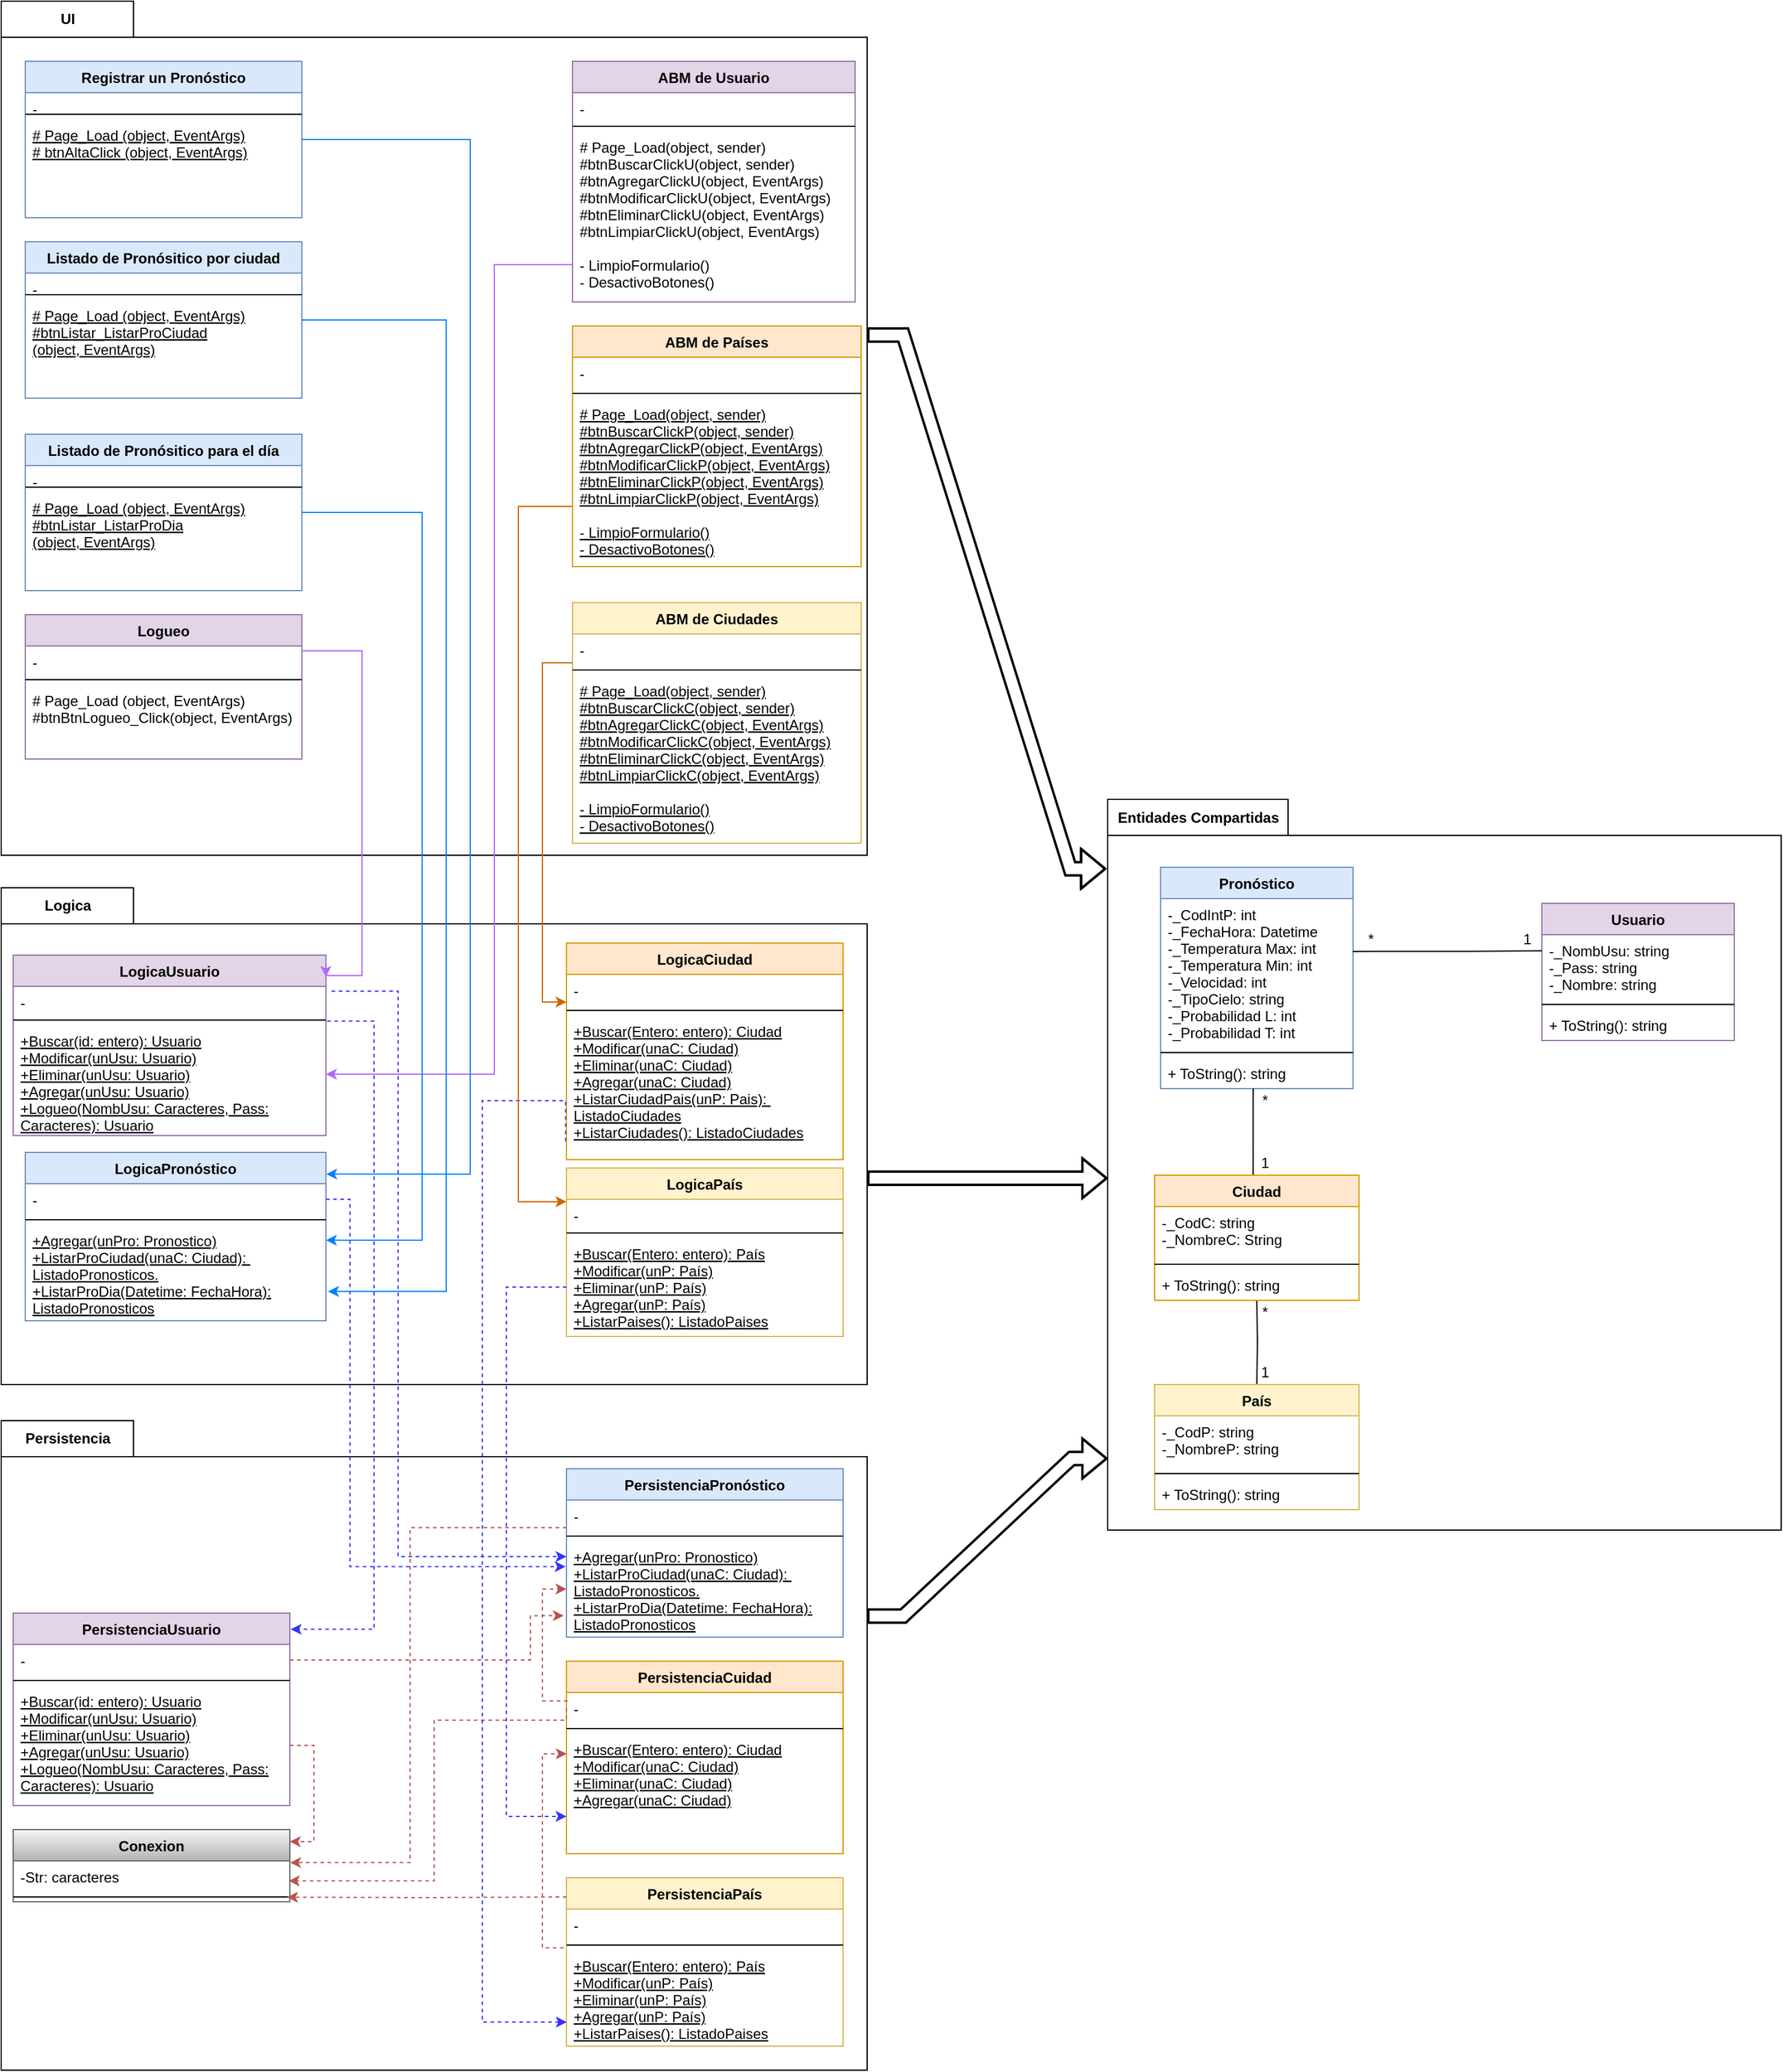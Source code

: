 <mxfile version="15.4.0" type="device"><diagram id="C5RBs43oDa-KdzZeNtuy" name="Page-1"><mxGraphModel dx="1695" dy="1679" grid="1" gridSize="10" guides="1" tooltips="1" connect="1" arrows="1" fold="1" page="1" pageScale="1" pageWidth="827" pageHeight="1169" math="0" shadow="0"><root><mxCell id="WIyWlLk6GJQsqaUBKTNV-0"/><mxCell id="WIyWlLk6GJQsqaUBKTNV-1" parent="WIyWlLk6GJQsqaUBKTNV-0"/><mxCell id="bQu98tUupfF0Cgnn2ucL-0" value="Entidades Compartidas" style="shape=folder;fontStyle=1;tabWidth=150;tabHeight=30;tabPosition=left;html=1;boundedLbl=1;labelInHeader=1;container=1;collapsible=0;recursiveResize=0;" parent="WIyWlLk6GJQsqaUBKTNV-1" vertex="1"><mxGeometry x="240" y="123.5" width="560" height="607.5" as="geometry"/></mxCell><mxCell id="7LmvqBKlJFuALm3Ycm4H-1" value="Pronóstico" style="swimlane;fontStyle=1;align=center;verticalAlign=top;childLayout=stackLayout;horizontal=1;startSize=26;horizontalStack=0;resizeParent=1;resizeLast=0;collapsible=1;marginBottom=0;rounded=0;shadow=0;strokeWidth=1;fillColor=#dae8fc;strokeColor=#6c8ebf;" parent="bQu98tUupfF0Cgnn2ucL-0" vertex="1"><mxGeometry x="44" y="56.5" width="160" height="184" as="geometry"><mxRectangle x="230" y="140" width="160" height="26" as="alternateBounds"/></mxGeometry></mxCell><mxCell id="7LmvqBKlJFuALm3Ycm4H-2" value="-_CodIntP: int&#10;-_FechaHora: Datetime&#10;-_Temperatura Max: int&#10;-_Temperatura Min: int&#10;-_Velocidad: int &#10;-_TipoCielo: string&#10;-_Probabilidad L: int&#10;-_Probabilidad T: int" style="text;align=left;verticalAlign=top;spacingLeft=4;spacingRight=4;overflow=hidden;rotatable=0;points=[[0,0.5],[1,0.5]];portConstraint=eastwest;" parent="7LmvqBKlJFuALm3Ycm4H-1" vertex="1"><mxGeometry y="26" width="160" height="124" as="geometry"/></mxCell><mxCell id="7LmvqBKlJFuALm3Ycm4H-3" value="" style="line;html=1;strokeWidth=1;align=left;verticalAlign=middle;spacingTop=-1;spacingLeft=3;spacingRight=3;rotatable=0;labelPosition=right;points=[];portConstraint=eastwest;" parent="7LmvqBKlJFuALm3Ycm4H-1" vertex="1"><mxGeometry y="150" width="160" height="8" as="geometry"/></mxCell><mxCell id="7LmvqBKlJFuALm3Ycm4H-4" value="+ ToString(): string" style="text;align=left;verticalAlign=top;spacingLeft=4;spacingRight=4;overflow=hidden;rotatable=0;points=[[0,0.5],[1,0.5]];portConstraint=eastwest;" parent="7LmvqBKlJFuALm3Ycm4H-1" vertex="1"><mxGeometry y="158" width="160" height="26" as="geometry"/></mxCell><mxCell id="7LmvqBKlJFuALm3Ycm4H-5" style="edgeStyle=orthogonalEdgeStyle;rounded=0;orthogonalLoop=1;jettySize=auto;html=1;endArrow=none;endFill=0;exitX=0.512;exitY=0.001;exitDx=0;exitDy=0;exitPerimeter=0;entryX=0.25;entryY=0;entryDx=0;entryDy=0;" parent="bQu98tUupfF0Cgnn2ucL-0" target="7LmvqBKlJFuALm3Ycm4H-17" edge="1"><mxGeometry relative="1" as="geometry"><mxPoint x="120.92" y="312.56" as="sourcePoint"/><mxPoint x="121" y="266.5" as="targetPoint"/><Array as="points"><mxPoint x="121" y="250.5"/><mxPoint x="121" y="250.5"/></Array></mxGeometry></mxCell><mxCell id="7LmvqBKlJFuALm3Ycm4H-6" value="Usuario" style="swimlane;fontStyle=1;align=center;verticalAlign=top;childLayout=stackLayout;horizontal=1;startSize=26;horizontalStack=0;resizeParent=1;resizeLast=0;collapsible=1;marginBottom=0;rounded=0;shadow=0;strokeWidth=1;fillColor=#e1d5e7;strokeColor=#9673a6;" parent="bQu98tUupfF0Cgnn2ucL-0" vertex="1"><mxGeometry x="361" y="86.5" width="160" height="114" as="geometry"><mxRectangle x="340" y="380" width="170" height="26" as="alternateBounds"/></mxGeometry></mxCell><mxCell id="7LmvqBKlJFuALm3Ycm4H-7" value="-_NombUsu: string&#10;-_Pass: string&#10;-_Nombre: string&#10;" style="text;align=left;verticalAlign=top;spacingLeft=4;spacingRight=4;overflow=hidden;rotatable=0;points=[[0,0.5],[1,0.5]];portConstraint=eastwest;" parent="7LmvqBKlJFuALm3Ycm4H-6" vertex="1"><mxGeometry y="26" width="160" height="54" as="geometry"/></mxCell><mxCell id="7LmvqBKlJFuALm3Ycm4H-8" value="" style="line;html=1;strokeWidth=1;align=left;verticalAlign=middle;spacingTop=-1;spacingLeft=3;spacingRight=3;rotatable=0;labelPosition=right;points=[];portConstraint=eastwest;" parent="7LmvqBKlJFuALm3Ycm4H-6" vertex="1"><mxGeometry y="80" width="160" height="8" as="geometry"/></mxCell><mxCell id="7LmvqBKlJFuALm3Ycm4H-9" value="+ ToString(): string" style="text;align=left;verticalAlign=top;spacingLeft=4;spacingRight=4;overflow=hidden;rotatable=0;points=[[0,0.5],[1,0.5]];portConstraint=eastwest;" parent="7LmvqBKlJFuALm3Ycm4H-6" vertex="1"><mxGeometry y="88" width="160" height="26" as="geometry"/></mxCell><mxCell id="7LmvqBKlJFuALm3Ycm4H-10" style="edgeStyle=orthogonalEdgeStyle;rounded=0;orthogonalLoop=1;jettySize=auto;html=1;entryX=0.5;entryY=0.994;entryDx=0;entryDy=0;entryPerimeter=0;endArrow=none;endFill=0;" parent="bQu98tUupfF0Cgnn2ucL-0" target="7LmvqBKlJFuALm3Ycm4H-24" edge="1"><mxGeometry relative="1" as="geometry"><mxPoint x="124" y="486.5" as="sourcePoint"/><mxPoint x="124.76" y="373.488" as="targetPoint"/></mxGeometry></mxCell><mxCell id="7LmvqBKlJFuALm3Ycm4H-11" value="País" style="swimlane;fontStyle=1;align=center;verticalAlign=top;childLayout=stackLayout;horizontal=1;startSize=26;horizontalStack=0;resizeParent=1;resizeLast=0;collapsible=1;marginBottom=0;rounded=0;shadow=0;strokeWidth=1;fillColor=#fff2cc;strokeColor=#d6b656;" parent="bQu98tUupfF0Cgnn2ucL-0" vertex="1"><mxGeometry x="39" y="486.5" width="170" height="104" as="geometry"><mxRectangle x="340" y="380" width="170" height="26" as="alternateBounds"/></mxGeometry></mxCell><mxCell id="7LmvqBKlJFuALm3Ycm4H-12" value="-_CodP: string&#10;-_NombreP: string" style="text;align=left;verticalAlign=top;spacingLeft=4;spacingRight=4;overflow=hidden;rotatable=0;points=[[0,0.5],[1,0.5]];portConstraint=eastwest;" parent="7LmvqBKlJFuALm3Ycm4H-11" vertex="1"><mxGeometry y="26" width="170" height="44" as="geometry"/></mxCell><mxCell id="7LmvqBKlJFuALm3Ycm4H-13" value="" style="line;html=1;strokeWidth=1;align=left;verticalAlign=middle;spacingTop=-1;spacingLeft=3;spacingRight=3;rotatable=0;labelPosition=right;points=[];portConstraint=eastwest;" parent="7LmvqBKlJFuALm3Ycm4H-11" vertex="1"><mxGeometry y="70" width="170" height="8" as="geometry"/></mxCell><mxCell id="7LmvqBKlJFuALm3Ycm4H-14" value="+ ToString(): string" style="text;align=left;verticalAlign=top;spacingLeft=4;spacingRight=4;overflow=hidden;rotatable=0;points=[[0,0.5],[1,0.5]];portConstraint=eastwest;" parent="7LmvqBKlJFuALm3Ycm4H-11" vertex="1"><mxGeometry y="78" width="170" height="26" as="geometry"/></mxCell><mxCell id="7LmvqBKlJFuALm3Ycm4H-15" value="1" style="text;html=1;strokeColor=none;fillColor=none;align=center;verticalAlign=middle;whiteSpace=wrap;rounded=0;" parent="bQu98tUupfF0Cgnn2ucL-0" vertex="1"><mxGeometry x="329" y="106.5" width="40" height="20" as="geometry"/></mxCell><mxCell id="7LmvqBKlJFuALm3Ycm4H-16" value="*" style="text;html=1;strokeColor=none;fillColor=none;align=center;verticalAlign=middle;whiteSpace=wrap;rounded=0;" parent="bQu98tUupfF0Cgnn2ucL-0" vertex="1"><mxGeometry x="199" y="106.5" width="40" height="20" as="geometry"/></mxCell><mxCell id="7LmvqBKlJFuALm3Ycm4H-0" style="edgeStyle=orthogonalEdgeStyle;rounded=0;orthogonalLoop=1;jettySize=auto;html=1;entryX=0;entryY=0.248;entryDx=0;entryDy=0;entryPerimeter=0;endArrow=none;endFill=0;exitX=0.12;exitY=0.997;exitDx=0;exitDy=0;exitPerimeter=0;" parent="bQu98tUupfF0Cgnn2ucL-0" source="7LmvqBKlJFuALm3Ycm4H-16" target="7LmvqBKlJFuALm3Ycm4H-7" edge="1"><mxGeometry relative="1" as="geometry"><mxPoint x="209" y="125.5" as="sourcePoint"/><Array as="points"><mxPoint x="300" y="126.5"/></Array></mxGeometry></mxCell><mxCell id="7LmvqBKlJFuALm3Ycm4H-17" value="*" style="text;html=1;strokeColor=none;fillColor=none;align=center;verticalAlign=middle;whiteSpace=wrap;rounded=0;" parent="bQu98tUupfF0Cgnn2ucL-0" vertex="1"><mxGeometry x="111" y="240.5" width="40" height="20" as="geometry"/></mxCell><mxCell id="7LmvqBKlJFuALm3Ycm4H-18" value="1" style="text;html=1;strokeColor=none;fillColor=none;align=center;verticalAlign=middle;whiteSpace=wrap;rounded=0;" parent="bQu98tUupfF0Cgnn2ucL-0" vertex="1"><mxGeometry x="111" y="292.5" width="40" height="20" as="geometry"/></mxCell><mxCell id="7LmvqBKlJFuALm3Ycm4H-19" value="*" style="text;html=1;strokeColor=none;fillColor=none;align=center;verticalAlign=middle;whiteSpace=wrap;rounded=0;" parent="bQu98tUupfF0Cgnn2ucL-0" vertex="1"><mxGeometry x="111" y="416.5" width="40" height="20" as="geometry"/></mxCell><mxCell id="7LmvqBKlJFuALm3Ycm4H-20" value="1" style="text;html=1;strokeColor=none;fillColor=none;align=center;verticalAlign=middle;whiteSpace=wrap;rounded=0;" parent="bQu98tUupfF0Cgnn2ucL-0" vertex="1"><mxGeometry x="111" y="466.5" width="40" height="20" as="geometry"/></mxCell><mxCell id="7LmvqBKlJFuALm3Ycm4H-21" value="Ciudad" style="swimlane;fontStyle=1;align=center;verticalAlign=top;childLayout=stackLayout;horizontal=1;startSize=26;horizontalStack=0;resizeParent=1;resizeLast=0;collapsible=1;marginBottom=0;rounded=0;shadow=0;strokeWidth=1;fillColor=#ffe6cc;strokeColor=#d79b00;" parent="bQu98tUupfF0Cgnn2ucL-0" vertex="1"><mxGeometry x="39" y="312.5" width="170" height="104" as="geometry"><mxRectangle x="340" y="380" width="170" height="26" as="alternateBounds"/></mxGeometry></mxCell><mxCell id="7LmvqBKlJFuALm3Ycm4H-22" value="-_CodC: string&#10;-_NombreC: String" style="text;align=left;verticalAlign=top;spacingLeft=4;spacingRight=4;overflow=hidden;rotatable=0;points=[[0,0.5],[1,0.5]];portConstraint=eastwest;" parent="7LmvqBKlJFuALm3Ycm4H-21" vertex="1"><mxGeometry y="26" width="170" height="44" as="geometry"/></mxCell><mxCell id="7LmvqBKlJFuALm3Ycm4H-23" value="" style="line;html=1;strokeWidth=1;align=left;verticalAlign=middle;spacingTop=-1;spacingLeft=3;spacingRight=3;rotatable=0;labelPosition=right;points=[];portConstraint=eastwest;" parent="7LmvqBKlJFuALm3Ycm4H-21" vertex="1"><mxGeometry y="70" width="170" height="8" as="geometry"/></mxCell><mxCell id="7LmvqBKlJFuALm3Ycm4H-24" value="+ ToString(): string" style="text;align=left;verticalAlign=top;spacingLeft=4;spacingRight=4;overflow=hidden;rotatable=0;points=[[0,0.5],[1,0.5]];portConstraint=eastwest;" parent="7LmvqBKlJFuALm3Ycm4H-21" vertex="1"><mxGeometry y="78" width="170" height="26" as="geometry"/></mxCell><mxCell id="bQu98tUupfF0Cgnn2ucL-71" style="rounded=0;orthogonalLoop=1;jettySize=auto;html=1;exitX=0;exitY=0;exitDx=720;exitDy=162.5;exitPerimeter=0;entryX=0;entryY=0.902;entryDx=0;entryDy=0;entryPerimeter=0;strokeColor=#000000;strokeWidth=2;shape=flexArrow;edgeStyle=entityRelationEdgeStyle;" parent="WIyWlLk6GJQsqaUBKTNV-1" source="bQu98tUupfF0Cgnn2ucL-23" target="bQu98tUupfF0Cgnn2ucL-0" edge="1"><mxGeometry relative="1" as="geometry"/></mxCell><mxCell id="bQu98tUupfF0Cgnn2ucL-23" value="Persistencia" style="shape=folder;fontStyle=1;tabWidth=110;tabHeight=30;tabPosition=left;html=1;boundedLbl=1;labelInHeader=1;container=1;collapsible=0;recursiveResize=0;" parent="WIyWlLk6GJQsqaUBKTNV-1" vertex="1"><mxGeometry x="-680" y="640" width="720" height="540" as="geometry"/></mxCell><mxCell id="bQu98tUupfF0Cgnn2ucL-28" value="PersistenciaUsuario" style="swimlane;fontStyle=1;align=center;verticalAlign=top;childLayout=stackLayout;horizontal=1;startSize=26;horizontalStack=0;resizeParent=1;resizeParentMax=0;resizeLast=0;collapsible=1;marginBottom=0;fillColor=#e1d5e7;strokeColor=#9673a6;" parent="bQu98tUupfF0Cgnn2ucL-23" vertex="1"><mxGeometry x="10" y="160" width="230" height="160" as="geometry"/></mxCell><mxCell id="bQu98tUupfF0Cgnn2ucL-29" value="-" style="text;strokeColor=none;fillColor=none;align=left;verticalAlign=top;spacingLeft=4;spacingRight=4;overflow=hidden;rotatable=0;points=[[0,0.5],[1,0.5]];portConstraint=eastwest;" parent="bQu98tUupfF0Cgnn2ucL-28" vertex="1"><mxGeometry y="26" width="230" height="26" as="geometry"/></mxCell><mxCell id="bQu98tUupfF0Cgnn2ucL-30" value="" style="line;strokeWidth=1;fillColor=none;align=left;verticalAlign=middle;spacingTop=-1;spacingLeft=3;spacingRight=3;rotatable=0;labelPosition=right;points=[];portConstraint=eastwest;" parent="bQu98tUupfF0Cgnn2ucL-28" vertex="1"><mxGeometry y="52" width="230" height="8" as="geometry"/></mxCell><mxCell id="bQu98tUupfF0Cgnn2ucL-31" value="+Buscar(id: entero): Usuario&#10;+Modificar(unUsu: Usuario)&#10;+Eliminar(unUsu: Usuario)&#10;+Agregar(unUsu: Usuario)&#10;+Logueo(NombUsu: Caracteres, Pass:&#10;Caracteres): Usuario&#10;&#10;" style="text;strokeColor=none;fillColor=none;align=left;verticalAlign=top;spacingLeft=4;spacingRight=4;overflow=hidden;rotatable=0;points=[[0,0.5],[1,0.5]];portConstraint=eastwest;fontStyle=4" parent="bQu98tUupfF0Cgnn2ucL-28" vertex="1"><mxGeometry y="60" width="230" height="100" as="geometry"/></mxCell><mxCell id="bQu98tUupfF0Cgnn2ucL-32" value="PersistenciaPaís" style="swimlane;fontStyle=1;align=center;verticalAlign=top;childLayout=stackLayout;horizontal=1;startSize=26;horizontalStack=0;resizeParent=1;resizeParentMax=0;resizeLast=0;collapsible=1;marginBottom=0;fillColor=#fff2cc;strokeColor=#d6b656;" parent="bQu98tUupfF0Cgnn2ucL-23" vertex="1"><mxGeometry x="470" y="380" width="230" height="140" as="geometry"/></mxCell><mxCell id="bQu98tUupfF0Cgnn2ucL-33" value="-" style="text;strokeColor=none;fillColor=none;align=left;verticalAlign=top;spacingLeft=4;spacingRight=4;overflow=hidden;rotatable=0;points=[[0,0.5],[1,0.5]];portConstraint=eastwest;" parent="bQu98tUupfF0Cgnn2ucL-32" vertex="1"><mxGeometry y="26" width="230" height="26" as="geometry"/></mxCell><mxCell id="bQu98tUupfF0Cgnn2ucL-34" value="" style="line;strokeWidth=1;fillColor=none;align=left;verticalAlign=middle;spacingTop=-1;spacingLeft=3;spacingRight=3;rotatable=0;labelPosition=right;points=[];portConstraint=eastwest;" parent="bQu98tUupfF0Cgnn2ucL-32" vertex="1"><mxGeometry y="52" width="230" height="8" as="geometry"/></mxCell><mxCell id="bQu98tUupfF0Cgnn2ucL-35" value="+Buscar(Entero: entero): País&#10;+Modificar(unP: País)&#10;+Eliminar(unP: País)&#10;+Agregar(unP: País)&#10;+ListarPaises(): ListadoPaises&#10;" style="text;strokeColor=none;fillColor=none;align=left;verticalAlign=top;spacingLeft=4;spacingRight=4;overflow=hidden;rotatable=0;points=[[0,0.5],[1,0.5]];portConstraint=eastwest;fontStyle=4" parent="bQu98tUupfF0Cgnn2ucL-32" vertex="1"><mxGeometry y="60" width="230" height="80" as="geometry"/></mxCell><mxCell id="bQu98tUupfF0Cgnn2ucL-36" value="Conexion" style="swimlane;fontStyle=1;align=center;verticalAlign=top;childLayout=stackLayout;horizontal=1;startSize=26;horizontalStack=0;resizeParent=1;resizeParentMax=0;resizeLast=0;collapsible=1;marginBottom=0;gradientColor=#b3b3b3;fillColor=#f5f5f5;strokeColor=#666666;" parent="bQu98tUupfF0Cgnn2ucL-23" vertex="1"><mxGeometry x="10" y="340" width="230" height="60" as="geometry"/></mxCell><mxCell id="bQu98tUupfF0Cgnn2ucL-37" value="-Str: caracteres" style="text;strokeColor=none;fillColor=none;align=left;verticalAlign=top;spacingLeft=4;spacingRight=4;overflow=hidden;rotatable=0;points=[[0,0.5],[1,0.5]];portConstraint=eastwest;" parent="bQu98tUupfF0Cgnn2ucL-36" vertex="1"><mxGeometry y="26" width="230" height="26" as="geometry"/></mxCell><mxCell id="bQu98tUupfF0Cgnn2ucL-38" value="" style="line;strokeWidth=1;fillColor=none;align=left;verticalAlign=middle;spacingTop=-1;spacingLeft=3;spacingRight=3;rotatable=0;labelPosition=right;points=[];portConstraint=eastwest;" parent="bQu98tUupfF0Cgnn2ucL-36" vertex="1"><mxGeometry y="52" width="230" height="8" as="geometry"/></mxCell><mxCell id="bQu98tUupfF0Cgnn2ucL-39" style="edgeStyle=orthogonalEdgeStyle;rounded=0;orthogonalLoop=1;jettySize=auto;html=1;exitX=1;exitY=0.5;exitDx=0;exitDy=0;dashed=1;strokeColor=#B85450;" parent="bQu98tUupfF0Cgnn2ucL-23" source="bQu98tUupfF0Cgnn2ucL-31" edge="1"><mxGeometry relative="1" as="geometry"><mxPoint x="240" y="350" as="targetPoint"/><Array as="points"><mxPoint x="260" y="270"/><mxPoint x="260" y="350"/></Array></mxGeometry></mxCell><mxCell id="bQu98tUupfF0Cgnn2ucL-42" value="PersistenciaPronóstico" style="swimlane;fontStyle=1;align=center;verticalAlign=top;childLayout=stackLayout;horizontal=1;startSize=26;horizontalStack=0;resizeParent=1;resizeParentMax=0;resizeLast=0;collapsible=1;marginBottom=0;fillColor=#dae8fc;strokeColor=#6c8ebf;" parent="bQu98tUupfF0Cgnn2ucL-23" vertex="1"><mxGeometry x="470" y="40" width="230" height="140" as="geometry"/></mxCell><mxCell id="bQu98tUupfF0Cgnn2ucL-43" value="-" style="text;strokeColor=none;fillColor=none;align=left;verticalAlign=top;spacingLeft=4;spacingRight=4;overflow=hidden;rotatable=0;points=[[0,0.5],[1,0.5]];portConstraint=eastwest;" parent="bQu98tUupfF0Cgnn2ucL-42" vertex="1"><mxGeometry y="26" width="230" height="26" as="geometry"/></mxCell><mxCell id="bQu98tUupfF0Cgnn2ucL-44" value="" style="line;strokeWidth=1;fillColor=none;align=left;verticalAlign=middle;spacingTop=-1;spacingLeft=3;spacingRight=3;rotatable=0;labelPosition=right;points=[];portConstraint=eastwest;" parent="bQu98tUupfF0Cgnn2ucL-42" vertex="1"><mxGeometry y="52" width="230" height="8" as="geometry"/></mxCell><mxCell id="bQu98tUupfF0Cgnn2ucL-45" value="+Agregar(unPro: Pronostico)&#10;+ListarProCiudad(unaC: Ciudad): &#10;ListadoPronosticos.&#10;+ListarProDia(Datetime: FechaHora):&#10;ListadoPronosticos&#10;" style="text;strokeColor=none;fillColor=none;align=left;verticalAlign=top;spacingLeft=4;spacingRight=4;overflow=hidden;rotatable=0;points=[[0,0.5],[1,0.5]];portConstraint=eastwest;fontStyle=4" parent="bQu98tUupfF0Cgnn2ucL-42" vertex="1"><mxGeometry y="60" width="230" height="80" as="geometry"/></mxCell><mxCell id="bQu98tUupfF0Cgnn2ucL-46" style="edgeStyle=orthogonalEdgeStyle;rounded=0;orthogonalLoop=1;jettySize=auto;html=1;entryX=1.001;entryY=0.054;entryDx=0;entryDy=0;dashed=1;fillColor=#f8cecc;strokeColor=#B85450;entryPerimeter=0;" parent="bQu98tUupfF0Cgnn2ucL-23" target="bQu98tUupfF0Cgnn2ucL-37" edge="1"><mxGeometry relative="1" as="geometry"><Array as="points"><mxPoint x="340" y="89"/><mxPoint x="340" y="367"/></Array><mxPoint x="470" y="89" as="sourcePoint"/></mxGeometry></mxCell><mxCell id="0K70VhvnA6AZIvyCaGzX-0" style="edgeStyle=orthogonalEdgeStyle;rounded=0;orthogonalLoop=1;jettySize=auto;html=1;exitX=-0.01;exitY=-0.022;exitDx=0;exitDy=0;entryX=0.001;entryY=0.17;entryDx=0;entryDy=0;entryPerimeter=0;strokeColor=#B85450;dashed=1;exitPerimeter=0;" parent="bQu98tUupfF0Cgnn2ucL-23" source="bQu98tUupfF0Cgnn2ucL-35" target="bQu98tUupfF0Cgnn2ucL-62" edge="1"><mxGeometry relative="1" as="geometry"/></mxCell><mxCell id="bQu98tUupfF0Cgnn2ucL-59" value="PersistenciaCuidad" style="swimlane;fontStyle=1;align=center;verticalAlign=top;childLayout=stackLayout;horizontal=1;startSize=26;horizontalStack=0;resizeParent=1;resizeParentMax=0;resizeLast=0;collapsible=1;marginBottom=0;fillColor=#ffe6cc;strokeColor=#d79b00;" parent="bQu98tUupfF0Cgnn2ucL-23" vertex="1"><mxGeometry x="470" y="200" width="230" height="160" as="geometry"/></mxCell><mxCell id="bQu98tUupfF0Cgnn2ucL-60" value="-" style="text;strokeColor=none;fillColor=none;align=left;verticalAlign=top;spacingLeft=4;spacingRight=4;overflow=hidden;rotatable=0;points=[[0,0.5],[1,0.5]];portConstraint=eastwest;" parent="bQu98tUupfF0Cgnn2ucL-59" vertex="1"><mxGeometry y="26" width="230" height="26" as="geometry"/></mxCell><mxCell id="bQu98tUupfF0Cgnn2ucL-61" value="" style="line;strokeWidth=1;fillColor=none;align=left;verticalAlign=middle;spacingTop=-1;spacingLeft=3;spacingRight=3;rotatable=0;labelPosition=right;points=[];portConstraint=eastwest;" parent="bQu98tUupfF0Cgnn2ucL-59" vertex="1"><mxGeometry y="52" width="230" height="8" as="geometry"/></mxCell><mxCell id="bQu98tUupfF0Cgnn2ucL-62" value="+Buscar(Entero: entero): Ciudad&#10;+Modificar(unaC: Ciudad)&#10;+Eliminar(unaC: Ciudad)&#10;+Agregar(unaC: Ciudad)&#10;" style="text;strokeColor=none;fillColor=none;align=left;verticalAlign=top;spacingLeft=4;spacingRight=4;overflow=hidden;rotatable=0;points=[[0,0.5],[1,0.5]];portConstraint=eastwest;fontStyle=4" parent="bQu98tUupfF0Cgnn2ucL-59" vertex="1"><mxGeometry y="60" width="230" height="100" as="geometry"/></mxCell><mxCell id="bQu98tUupfF0Cgnn2ucL-63" style="edgeStyle=orthogonalEdgeStyle;rounded=0;orthogonalLoop=1;jettySize=auto;html=1;entryX=0.99;entryY=0.525;entryDx=0;entryDy=0;entryPerimeter=0;dashed=1;strokeColor=#B85450;" parent="bQu98tUupfF0Cgnn2ucL-23" target="bQu98tUupfF0Cgnn2ucL-38" edge="1"><mxGeometry relative="1" as="geometry"><mxPoint x="470" y="396" as="sourcePoint"/></mxGeometry></mxCell><mxCell id="bQu98tUupfF0Cgnn2ucL-64" style="edgeStyle=orthogonalEdgeStyle;rounded=0;orthogonalLoop=1;jettySize=auto;html=1;exitX=0;exitY=0.5;exitDx=0;exitDy=0;entryX=0.996;entryY=0.638;entryDx=0;entryDy=0;entryPerimeter=0;dashed=1;strokeColor=#B85450;" parent="bQu98tUupfF0Cgnn2ucL-23" source="bQu98tUupfF0Cgnn2ucL-60" target="bQu98tUupfF0Cgnn2ucL-37" edge="1"><mxGeometry relative="1" as="geometry"><Array as="points"><mxPoint x="360" y="249"/><mxPoint x="360" y="383"/></Array></mxGeometry></mxCell><mxCell id="jZqaivyMvVNsxDNSiNpw-1" style="edgeStyle=orthogonalEdgeStyle;rounded=0;orthogonalLoop=1;jettySize=auto;html=1;exitX=0.004;exitY=0.269;exitDx=0;exitDy=0;entryX=0;entryY=0.5;entryDx=0;entryDy=0;exitPerimeter=0;strokeColor=#B85450;dashed=1;" parent="bQu98tUupfF0Cgnn2ucL-23" source="bQu98tUupfF0Cgnn2ucL-60" target="bQu98tUupfF0Cgnn2ucL-45" edge="1"><mxGeometry relative="1" as="geometry"/></mxCell><mxCell id="jZqaivyMvVNsxDNSiNpw-2" style="edgeStyle=orthogonalEdgeStyle;rounded=0;orthogonalLoop=1;jettySize=auto;html=1;exitX=1;exitY=0.5;exitDx=0;exitDy=0;entryX=-0.01;entryY=0.777;entryDx=0;entryDy=0;entryPerimeter=0;dashed=1;strokeColor=#B85450;" parent="bQu98tUupfF0Cgnn2ucL-23" source="bQu98tUupfF0Cgnn2ucL-29" target="bQu98tUupfF0Cgnn2ucL-45" edge="1"><mxGeometry relative="1" as="geometry"><Array as="points"><mxPoint x="440" y="199"/><mxPoint x="440" y="162"/></Array></mxGeometry></mxCell><mxCell id="bQu98tUupfF0Cgnn2ucL-69" style="edgeStyle=entityRelationEdgeStyle;rounded=0;orthogonalLoop=1;jettySize=auto;html=1;exitX=0;exitY=0;exitDx=720;exitDy=241.5;exitPerimeter=0;entryX=0;entryY=0;entryDx=0;entryDy=315;entryPerimeter=0;strokeColor=#000000;shape=flexArrow;strokeWidth=2;" parent="WIyWlLk6GJQsqaUBKTNV-1" source="bQu98tUupfF0Cgnn2ucL-49" target="bQu98tUupfF0Cgnn2ucL-0" edge="1"><mxGeometry relative="1" as="geometry"/></mxCell><mxCell id="bQu98tUupfF0Cgnn2ucL-49" value="Logica" style="shape=folder;fontStyle=1;tabWidth=110;tabHeight=30;tabPosition=left;html=1;boundedLbl=1;labelInHeader=1;container=1;collapsible=0;recursiveResize=0;" parent="WIyWlLk6GJQsqaUBKTNV-1" vertex="1"><mxGeometry x="-680" y="197" width="720" height="413" as="geometry"/></mxCell><mxCell id="bQu98tUupfF0Cgnn2ucL-50" value="LogicaUsuario" style="swimlane;fontStyle=1;align=center;verticalAlign=top;childLayout=stackLayout;horizontal=1;startSize=26;horizontalStack=0;resizeParent=1;resizeParentMax=0;resizeLast=0;collapsible=1;marginBottom=0;fillColor=#e1d5e7;strokeColor=#9673a6;" parent="bQu98tUupfF0Cgnn2ucL-49" vertex="1"><mxGeometry x="10" y="56" width="260" height="150" as="geometry"/></mxCell><mxCell id="bQu98tUupfF0Cgnn2ucL-51" value="-" style="text;strokeColor=none;fillColor=none;align=left;verticalAlign=top;spacingLeft=4;spacingRight=4;overflow=hidden;rotatable=0;points=[[0,0.5],[1,0.5]];portConstraint=eastwest;" parent="bQu98tUupfF0Cgnn2ucL-50" vertex="1"><mxGeometry y="26" width="260" height="24" as="geometry"/></mxCell><mxCell id="bQu98tUupfF0Cgnn2ucL-52" value="" style="line;strokeWidth=1;fillColor=none;align=left;verticalAlign=middle;spacingTop=-1;spacingLeft=3;spacingRight=3;rotatable=0;labelPosition=right;points=[];portConstraint=eastwest;" parent="bQu98tUupfF0Cgnn2ucL-50" vertex="1"><mxGeometry y="50" width="260" height="8" as="geometry"/></mxCell><mxCell id="bQu98tUupfF0Cgnn2ucL-53" value="+Buscar(id: entero): Usuario&#10;+Modificar(unUsu: Usuario)&#10;+Eliminar(unUsu: Usuario)&#10;+Agregar(unUsu: Usuario)&#10;+Logueo(NombUsu: Caracteres, Pass:&#10;Caracteres): Usuario&#10;&#10;" style="text;strokeColor=none;fillColor=none;align=left;verticalAlign=top;spacingLeft=4;spacingRight=4;overflow=hidden;rotatable=0;points=[[0,0.5],[1,0.5]];portConstraint=eastwest;fontStyle=4" parent="bQu98tUupfF0Cgnn2ucL-50" vertex="1"><mxGeometry y="58" width="260" height="92" as="geometry"/></mxCell><mxCell id="bQu98tUupfF0Cgnn2ucL-54" value="LogicaCiudad" style="swimlane;fontStyle=1;align=center;verticalAlign=top;childLayout=stackLayout;horizontal=1;startSize=26;horizontalStack=0;resizeParent=1;resizeParentMax=0;resizeLast=0;collapsible=1;marginBottom=0;fillColor=#ffe6cc;strokeColor=#d79b00;" parent="bQu98tUupfF0Cgnn2ucL-49" vertex="1"><mxGeometry x="470" y="46" width="230" height="180" as="geometry"/></mxCell><mxCell id="bQu98tUupfF0Cgnn2ucL-55" value="-" style="text;strokeColor=none;fillColor=none;align=left;verticalAlign=top;spacingLeft=4;spacingRight=4;overflow=hidden;rotatable=0;points=[[0,0.5],[1,0.5]];portConstraint=eastwest;" parent="bQu98tUupfF0Cgnn2ucL-54" vertex="1"><mxGeometry y="26" width="230" height="26" as="geometry"/></mxCell><mxCell id="bQu98tUupfF0Cgnn2ucL-56" value="" style="line;strokeWidth=1;fillColor=none;align=left;verticalAlign=middle;spacingTop=-1;spacingLeft=3;spacingRight=3;rotatable=0;labelPosition=right;points=[];portConstraint=eastwest;" parent="bQu98tUupfF0Cgnn2ucL-54" vertex="1"><mxGeometry y="52" width="230" height="8" as="geometry"/></mxCell><mxCell id="bQu98tUupfF0Cgnn2ucL-57" value="+Buscar(Entero: entero): Ciudad&#10;+Modificar(unaC: Ciudad)&#10;+Eliminar(unaC: Ciudad)&#10;+Agregar(unaC: Ciudad)&#10;+ListarCiudadPais(unP: Pais): &#10;ListadoCiudades&#10;+ListarCiudades(): ListadoCiudades&#10;&#10;" style="text;strokeColor=none;fillColor=none;align=left;verticalAlign=top;spacingLeft=4;spacingRight=4;overflow=hidden;rotatable=0;points=[[0,0.5],[1,0.5]];portConstraint=eastwest;fontStyle=4" parent="bQu98tUupfF0Cgnn2ucL-54" vertex="1"><mxGeometry y="60" width="230" height="120" as="geometry"/></mxCell><mxCell id="bQu98tUupfF0Cgnn2ucL-65" value="LogicaPaís" style="swimlane;fontStyle=1;align=center;verticalAlign=top;childLayout=stackLayout;horizontal=1;startSize=26;horizontalStack=0;resizeParent=1;resizeParentMax=0;resizeLast=0;collapsible=1;marginBottom=0;fillColor=#fff2cc;strokeColor=#d6b656;" parent="bQu98tUupfF0Cgnn2ucL-49" vertex="1"><mxGeometry x="470" y="233" width="230" height="140" as="geometry"/></mxCell><mxCell id="bQu98tUupfF0Cgnn2ucL-66" value="-" style="text;strokeColor=none;fillColor=none;align=left;verticalAlign=top;spacingLeft=4;spacingRight=4;overflow=hidden;rotatable=0;points=[[0,0.5],[1,0.5]];portConstraint=eastwest;" parent="bQu98tUupfF0Cgnn2ucL-65" vertex="1"><mxGeometry y="26" width="230" height="24" as="geometry"/></mxCell><mxCell id="bQu98tUupfF0Cgnn2ucL-67" value="" style="line;strokeWidth=1;fillColor=none;align=left;verticalAlign=middle;spacingTop=-1;spacingLeft=3;spacingRight=3;rotatable=0;labelPosition=right;points=[];portConstraint=eastwest;" parent="bQu98tUupfF0Cgnn2ucL-65" vertex="1"><mxGeometry y="50" width="230" height="8" as="geometry"/></mxCell><mxCell id="bQu98tUupfF0Cgnn2ucL-68" value="+Buscar(Entero: entero): País&#10;+Modificar(unP: País)&#10;+Eliminar(unP: País)&#10;+Agregar(unP: País)&#10;+ListarPaises(): ListadoPaises&#10;" style="text;strokeColor=none;fillColor=none;align=left;verticalAlign=top;spacingLeft=4;spacingRight=4;overflow=hidden;rotatable=0;points=[[0,0.5],[1,0.5]];portConstraint=eastwest;fontStyle=4" parent="bQu98tUupfF0Cgnn2ucL-65" vertex="1"><mxGeometry y="58" width="230" height="82" as="geometry"/></mxCell><mxCell id="jZqaivyMvVNsxDNSiNpw-3" value="LogicaPronóstico" style="swimlane;fontStyle=1;align=center;verticalAlign=top;childLayout=stackLayout;horizontal=1;startSize=26;horizontalStack=0;resizeParent=1;resizeParentMax=0;resizeLast=0;collapsible=1;marginBottom=0;fillColor=#dae8fc;strokeColor=#6c8ebf;" parent="bQu98tUupfF0Cgnn2ucL-49" vertex="1"><mxGeometry x="20" y="220" width="250" height="140" as="geometry"/></mxCell><mxCell id="jZqaivyMvVNsxDNSiNpw-4" value="-" style="text;strokeColor=none;fillColor=none;align=left;verticalAlign=top;spacingLeft=4;spacingRight=4;overflow=hidden;rotatable=0;points=[[0,0.5],[1,0.5]];portConstraint=eastwest;" parent="jZqaivyMvVNsxDNSiNpw-3" vertex="1"><mxGeometry y="26" width="250" height="26" as="geometry"/></mxCell><mxCell id="jZqaivyMvVNsxDNSiNpw-5" value="" style="line;strokeWidth=1;fillColor=none;align=left;verticalAlign=middle;spacingTop=-1;spacingLeft=3;spacingRight=3;rotatable=0;labelPosition=right;points=[];portConstraint=eastwest;" parent="jZqaivyMvVNsxDNSiNpw-3" vertex="1"><mxGeometry y="52" width="250" height="8" as="geometry"/></mxCell><mxCell id="jZqaivyMvVNsxDNSiNpw-6" value="+Agregar(unPro: Pronostico)&#10;+ListarProCiudad(unaC: Ciudad): &#10;ListadoPronosticos.&#10;+ListarProDia(Datetime: FechaHora):&#10;ListadoPronosticos&#10;&#10;" style="text;strokeColor=none;fillColor=none;align=left;verticalAlign=top;spacingLeft=4;spacingRight=4;overflow=hidden;rotatable=0;points=[[0,0.5],[1,0.5]];portConstraint=eastwest;fontStyle=4" parent="jZqaivyMvVNsxDNSiNpw-3" vertex="1"><mxGeometry y="60" width="250" height="80" as="geometry"/></mxCell><mxCell id="bQu98tUupfF0Cgnn2ucL-70" style="edgeStyle=entityRelationEdgeStyle;rounded=0;orthogonalLoop=1;jettySize=auto;html=1;exitX=0;exitY=0;exitDx=720;exitDy=277.5;exitPerimeter=0;entryX=-0.002;entryY=0.095;entryDx=0;entryDy=0;entryPerimeter=0;strokeColor=#000000;strokeWidth=2;shape=flexArrow;" parent="WIyWlLk6GJQsqaUBKTNV-1" source="bQu98tUupfF0Cgnn2ucL-58" target="bQu98tUupfF0Cgnn2ucL-0" edge="1"><mxGeometry relative="1" as="geometry"/></mxCell><mxCell id="bQu98tUupfF0Cgnn2ucL-58" value="UI" style="shape=folder;fontStyle=1;tabWidth=110;tabHeight=30;tabPosition=left;html=1;boundedLbl=1;labelInHeader=1;container=1;collapsible=0;recursiveResize=0;" parent="WIyWlLk6GJQsqaUBKTNV-1" vertex="1"><mxGeometry x="-680" y="-540" width="720" height="710" as="geometry"/></mxCell><mxCell id="JW-2tvvHogy8BcmDQlue-4" value="ABM de Usuario" style="swimlane;fontStyle=1;align=center;verticalAlign=top;childLayout=stackLayout;horizontal=1;startSize=26;horizontalStack=0;resizeParent=1;resizeParentMax=0;resizeLast=0;collapsible=1;marginBottom=0;fillColor=#e1d5e7;strokeColor=#9673a6;" parent="bQu98tUupfF0Cgnn2ucL-58" vertex="1"><mxGeometry x="475" y="50" width="235" height="200" as="geometry"/></mxCell><mxCell id="JW-2tvvHogy8BcmDQlue-5" value="-" style="text;strokeColor=none;fillColor=none;align=left;verticalAlign=top;spacingLeft=4;spacingRight=4;overflow=hidden;rotatable=0;points=[[0,0.5],[1,0.5]];portConstraint=eastwest;" parent="JW-2tvvHogy8BcmDQlue-4" vertex="1"><mxGeometry y="26" width="235" height="24" as="geometry"/></mxCell><mxCell id="JW-2tvvHogy8BcmDQlue-6" value="" style="line;strokeWidth=1;fillColor=none;align=left;verticalAlign=middle;spacingTop=-1;spacingLeft=3;spacingRight=3;rotatable=0;labelPosition=right;points=[];portConstraint=eastwest;" parent="JW-2tvvHogy8BcmDQlue-4" vertex="1"><mxGeometry y="50" width="235" height="8" as="geometry"/></mxCell><mxCell id="JW-2tvvHogy8BcmDQlue-7" value="# Page_Load(object, sender)&#10;#btnBuscarClickU(object, sender)&#10;#btnAgregarClickU(object, EventArgs)&#10;#btnModificarClickU(object, EventArgs)&#10;#btnEliminarClickU(object, EventArgs)&#10;#btnLimpiarClickU(object, EventArgs)&#10;&#10;- LimpioFormulario()&#10;- DesactivoBotones()" style="text;strokeColor=none;fillColor=none;align=left;verticalAlign=top;spacingLeft=4;spacingRight=4;overflow=hidden;rotatable=0;points=[[0,0.5],[1,0.5]];portConstraint=eastwest;" parent="JW-2tvvHogy8BcmDQlue-4" vertex="1"><mxGeometry y="58" width="235" height="142" as="geometry"/></mxCell><mxCell id="8A65NkIbQ5GO_AYyGT0l-0" value="Listado de Pronósitico por ciudad" style="swimlane;fontStyle=1;align=center;verticalAlign=top;childLayout=stackLayout;horizontal=1;startSize=26;horizontalStack=0;resizeParent=1;resizeParentMax=0;resizeLast=0;collapsible=1;marginBottom=0;fillColor=#dae8fc;strokeColor=#6c8ebf;" parent="bQu98tUupfF0Cgnn2ucL-58" vertex="1"><mxGeometry x="20" y="200" width="230" height="130" as="geometry"/></mxCell><mxCell id="8A65NkIbQ5GO_AYyGT0l-1" value="-" style="text;strokeColor=none;fillColor=none;align=left;verticalAlign=top;spacingLeft=4;spacingRight=4;overflow=hidden;rotatable=0;points=[[0,0.5],[1,0.5]];portConstraint=eastwest;" parent="8A65NkIbQ5GO_AYyGT0l-0" vertex="1"><mxGeometry y="26" width="230" height="14" as="geometry"/></mxCell><mxCell id="8A65NkIbQ5GO_AYyGT0l-2" value="" style="line;strokeWidth=1;fillColor=none;align=left;verticalAlign=middle;spacingTop=-1;spacingLeft=3;spacingRight=3;rotatable=0;labelPosition=right;points=[];portConstraint=eastwest;" parent="8A65NkIbQ5GO_AYyGT0l-0" vertex="1"><mxGeometry y="40" width="230" height="8" as="geometry"/></mxCell><mxCell id="8A65NkIbQ5GO_AYyGT0l-3" value="# Page_Load (object, EventArgs)&#10;#btnListar_ListarProCiudad&#10;(object, EventArgs)&#10;" style="text;strokeColor=none;fillColor=none;align=left;verticalAlign=top;spacingLeft=4;spacingRight=4;overflow=hidden;rotatable=0;points=[[0,0.5],[1,0.5]];portConstraint=eastwest;fontStyle=4" parent="8A65NkIbQ5GO_AYyGT0l-0" vertex="1"><mxGeometry y="48" width="230" height="82" as="geometry"/></mxCell><mxCell id="8A65NkIbQ5GO_AYyGT0l-4" value="ABM de Ciudades" style="swimlane;fontStyle=1;align=center;verticalAlign=top;childLayout=stackLayout;horizontal=1;startSize=26;horizontalStack=0;resizeParent=1;resizeParentMax=0;resizeLast=0;collapsible=1;marginBottom=0;fillColor=#fff2cc;strokeColor=#d6b656;" parent="bQu98tUupfF0Cgnn2ucL-58" vertex="1"><mxGeometry x="475" y="500" width="240" height="200" as="geometry"/></mxCell><mxCell id="8A65NkIbQ5GO_AYyGT0l-5" value="-" style="text;strokeColor=none;fillColor=none;align=left;verticalAlign=top;spacingLeft=4;spacingRight=4;overflow=hidden;rotatable=0;points=[[0,0.5],[1,0.5]];portConstraint=eastwest;" parent="8A65NkIbQ5GO_AYyGT0l-4" vertex="1"><mxGeometry y="26" width="240" height="26" as="geometry"/></mxCell><mxCell id="8A65NkIbQ5GO_AYyGT0l-6" value="" style="line;strokeWidth=1;fillColor=none;align=left;verticalAlign=middle;spacingTop=-1;spacingLeft=3;spacingRight=3;rotatable=0;labelPosition=right;points=[];portConstraint=eastwest;" parent="8A65NkIbQ5GO_AYyGT0l-4" vertex="1"><mxGeometry y="52" width="240" height="8" as="geometry"/></mxCell><mxCell id="8A65NkIbQ5GO_AYyGT0l-7" value="# Page_Load(object, sender)&#10;#btnBuscarClickC(object, sender)&#10;#btnAgregarClickC(object, EventArgs)&#10;#btnModificarClickC(object, EventArgs)&#10;#btnEliminarClickC(object, EventArgs)&#10;#btnLimpiarClickC(object, EventArgs)&#10;&#10;- LimpioFormulario()&#10;- DesactivoBotones()" style="text;strokeColor=none;fillColor=none;align=left;verticalAlign=top;spacingLeft=4;spacingRight=4;overflow=hidden;rotatable=0;points=[[0,0.5],[1,0.5]];portConstraint=eastwest;fontStyle=4" parent="8A65NkIbQ5GO_AYyGT0l-4" vertex="1"><mxGeometry y="60" width="240" height="140" as="geometry"/></mxCell><mxCell id="73-ZT0ZKkf2r0WUCZpmm-8" value="Listado de Pronósitico para el día" style="swimlane;fontStyle=1;align=center;verticalAlign=top;childLayout=stackLayout;horizontal=1;startSize=26;horizontalStack=0;resizeParent=1;resizeParentMax=0;resizeLast=0;collapsible=1;marginBottom=0;fillColor=#dae8fc;strokeColor=#6c8ebf;" parent="bQu98tUupfF0Cgnn2ucL-58" vertex="1"><mxGeometry x="20" y="360" width="230" height="130" as="geometry"/></mxCell><mxCell id="73-ZT0ZKkf2r0WUCZpmm-9" value="-" style="text;strokeColor=none;fillColor=none;align=left;verticalAlign=top;spacingLeft=4;spacingRight=4;overflow=hidden;rotatable=0;points=[[0,0.5],[1,0.5]];portConstraint=eastwest;" parent="73-ZT0ZKkf2r0WUCZpmm-8" vertex="1"><mxGeometry y="26" width="230" height="14" as="geometry"/></mxCell><mxCell id="73-ZT0ZKkf2r0WUCZpmm-10" value="" style="line;strokeWidth=1;fillColor=none;align=left;verticalAlign=middle;spacingTop=-1;spacingLeft=3;spacingRight=3;rotatable=0;labelPosition=right;points=[];portConstraint=eastwest;" parent="73-ZT0ZKkf2r0WUCZpmm-8" vertex="1"><mxGeometry y="40" width="230" height="8" as="geometry"/></mxCell><mxCell id="73-ZT0ZKkf2r0WUCZpmm-11" value="# Page_Load (object, EventArgs)&#10;#btnListar_ListarProDia&#10;(object, EventArgs)&#10;" style="text;strokeColor=none;fillColor=none;align=left;verticalAlign=top;spacingLeft=4;spacingRight=4;overflow=hidden;rotatable=0;points=[[0,0.5],[1,0.5]];portConstraint=eastwest;fontStyle=4" parent="73-ZT0ZKkf2r0WUCZpmm-8" vertex="1"><mxGeometry y="48" width="230" height="82" as="geometry"/></mxCell><mxCell id="73-ZT0ZKkf2r0WUCZpmm-13" value="ABM de Países" style="swimlane;fontStyle=1;align=center;verticalAlign=top;childLayout=stackLayout;horizontal=1;startSize=26;horizontalStack=0;resizeParent=1;resizeParentMax=0;resizeLast=0;collapsible=1;marginBottom=0;fillColor=#ffe6cc;strokeColor=#d79b00;" parent="bQu98tUupfF0Cgnn2ucL-58" vertex="1"><mxGeometry x="475" y="270" width="240" height="200" as="geometry"/></mxCell><mxCell id="73-ZT0ZKkf2r0WUCZpmm-14" value="-" style="text;strokeColor=none;fillColor=none;align=left;verticalAlign=top;spacingLeft=4;spacingRight=4;overflow=hidden;rotatable=0;points=[[0,0.5],[1,0.5]];portConstraint=eastwest;" parent="73-ZT0ZKkf2r0WUCZpmm-13" vertex="1"><mxGeometry y="26" width="240" height="26" as="geometry"/></mxCell><mxCell id="73-ZT0ZKkf2r0WUCZpmm-15" value="" style="line;strokeWidth=1;fillColor=none;align=left;verticalAlign=middle;spacingTop=-1;spacingLeft=3;spacingRight=3;rotatable=0;labelPosition=right;points=[];portConstraint=eastwest;" parent="73-ZT0ZKkf2r0WUCZpmm-13" vertex="1"><mxGeometry y="52" width="240" height="8" as="geometry"/></mxCell><mxCell id="73-ZT0ZKkf2r0WUCZpmm-16" value="# Page_Load(object, sender)&#10;#btnBuscarClickP(object, sender)&#10;#btnAgregarClickP(object, EventArgs)&#10;#btnModificarClickP(object, EventArgs)&#10;#btnEliminarClickP(object, EventArgs)&#10;#btnLimpiarClickP(object, EventArgs)&#10;&#10;- LimpioFormulario()&#10;- DesactivoBotones()" style="text;strokeColor=none;fillColor=none;align=left;verticalAlign=top;spacingLeft=4;spacingRight=4;overflow=hidden;rotatable=0;points=[[0,0.5],[1,0.5]];portConstraint=eastwest;fontStyle=4" parent="73-ZT0ZKkf2r0WUCZpmm-13" vertex="1"><mxGeometry y="60" width="240" height="140" as="geometry"/></mxCell><mxCell id="jZqaivyMvVNsxDNSiNpw-13" value="Registrar un Pronóstico" style="swimlane;fontStyle=1;align=center;verticalAlign=top;childLayout=stackLayout;horizontal=1;startSize=26;horizontalStack=0;resizeParent=1;resizeParentMax=0;resizeLast=0;collapsible=1;marginBottom=0;fillColor=#dae8fc;strokeColor=#6c8ebf;" parent="bQu98tUupfF0Cgnn2ucL-58" vertex="1"><mxGeometry x="20" y="50" width="230" height="130" as="geometry"/></mxCell><mxCell id="jZqaivyMvVNsxDNSiNpw-14" value="-" style="text;strokeColor=none;fillColor=none;align=left;verticalAlign=top;spacingLeft=4;spacingRight=4;overflow=hidden;rotatable=0;points=[[0,0.5],[1,0.5]];portConstraint=eastwest;" parent="jZqaivyMvVNsxDNSiNpw-13" vertex="1"><mxGeometry y="26" width="230" height="14" as="geometry"/></mxCell><mxCell id="jZqaivyMvVNsxDNSiNpw-15" value="" style="line;strokeWidth=1;fillColor=none;align=left;verticalAlign=middle;spacingTop=-1;spacingLeft=3;spacingRight=3;rotatable=0;labelPosition=right;points=[];portConstraint=eastwest;" parent="jZqaivyMvVNsxDNSiNpw-13" vertex="1"><mxGeometry y="40" width="230" height="8" as="geometry"/></mxCell><mxCell id="jZqaivyMvVNsxDNSiNpw-16" value="# Page_Load (object, EventArgs)&#10;# btnAltaClick (object, EventArgs)&#10;" style="text;strokeColor=none;fillColor=none;align=left;verticalAlign=top;spacingLeft=4;spacingRight=4;overflow=hidden;rotatable=0;points=[[0,0.5],[1,0.5]];portConstraint=eastwest;fontStyle=4" parent="jZqaivyMvVNsxDNSiNpw-13" vertex="1"><mxGeometry y="48" width="230" height="82" as="geometry"/></mxCell><mxCell id="JW-2tvvHogy8BcmDQlue-0" value="Logueo" style="swimlane;fontStyle=1;align=center;verticalAlign=top;childLayout=stackLayout;horizontal=1;startSize=26;horizontalStack=0;resizeParent=1;resizeParentMax=0;resizeLast=0;collapsible=1;marginBottom=0;fillColor=#e1d5e7;strokeColor=#9673a6;" parent="bQu98tUupfF0Cgnn2ucL-58" vertex="1"><mxGeometry x="20" y="510" width="230" height="120" as="geometry"/></mxCell><mxCell id="JW-2tvvHogy8BcmDQlue-1" value="-" style="text;strokeColor=none;fillColor=none;align=left;verticalAlign=top;spacingLeft=4;spacingRight=4;overflow=hidden;rotatable=0;points=[[0,0.5],[1,0.5]];portConstraint=eastwest;" parent="JW-2tvvHogy8BcmDQlue-0" vertex="1"><mxGeometry y="26" width="230" height="24" as="geometry"/></mxCell><mxCell id="JW-2tvvHogy8BcmDQlue-2" value="" style="line;strokeWidth=1;fillColor=none;align=left;verticalAlign=middle;spacingTop=-1;spacingLeft=3;spacingRight=3;rotatable=0;labelPosition=right;points=[];portConstraint=eastwest;" parent="JW-2tvvHogy8BcmDQlue-0" vertex="1"><mxGeometry y="50" width="230" height="8" as="geometry"/></mxCell><mxCell id="JW-2tvvHogy8BcmDQlue-3" value="# Page_Load (object, EventArgs)&#10;#btnBtnLogueo_Click(object, EventArgs)&#10;" style="text;strokeColor=none;fillColor=none;align=left;verticalAlign=top;spacingLeft=4;spacingRight=4;overflow=hidden;rotatable=0;points=[[0,0.5],[1,0.5]];portConstraint=eastwest;" parent="JW-2tvvHogy8BcmDQlue-0" vertex="1"><mxGeometry y="58" width="230" height="62" as="geometry"/></mxCell><mxCell id="oPjSUdPMPXthYlSpmqRw-4" style="edgeStyle=orthogonalEdgeStyle;rounded=0;orthogonalLoop=1;jettySize=auto;html=1;dashed=1;strokeColor=#3333FF;" parent="WIyWlLk6GJQsqaUBKTNV-1" edge="1"><mxGeometry relative="1" as="geometry"><Array as="points"><mxPoint x="-210" y="529"/><mxPoint x="-260" y="529"/><mxPoint x="-260" y="969"/></Array><mxPoint x="-210" y="969" as="targetPoint"/><mxPoint x="-210" y="529" as="sourcePoint"/></mxGeometry></mxCell><mxCell id="oPjSUdPMPXthYlSpmqRw-5" style="edgeStyle=orthogonalEdgeStyle;rounded=0;orthogonalLoop=1;jettySize=auto;html=1;exitX=-0.003;exitY=0.874;exitDx=0;exitDy=0;entryX=0.001;entryY=0.75;entryDx=0;entryDy=0;entryPerimeter=0;dashed=1;strokeColor=#3333FF;exitPerimeter=0;" parent="WIyWlLk6GJQsqaUBKTNV-1" source="bQu98tUupfF0Cgnn2ucL-57" target="bQu98tUupfF0Cgnn2ucL-35" edge="1"><mxGeometry relative="1" as="geometry"><Array as="points"><mxPoint x="-280" y="374"/><mxPoint x="-280" y="1140"/></Array></mxGeometry></mxCell><mxCell id="oPjSUdPMPXthYlSpmqRw-6" style="edgeStyle=orthogonalEdgeStyle;rounded=0;orthogonalLoop=1;jettySize=auto;html=1;exitX=1.018;exitY=0.167;exitDx=0;exitDy=0;dashed=1;strokeColor=#3333FF;exitPerimeter=0;" parent="WIyWlLk6GJQsqaUBKTNV-1" source="bQu98tUupfF0Cgnn2ucL-51" edge="1"><mxGeometry relative="1" as="geometry"><Array as="points"><mxPoint x="-350" y="283"/><mxPoint x="-350" y="753"/></Array><mxPoint x="-210" y="753" as="targetPoint"/></mxGeometry></mxCell><mxCell id="oPjSUdPMPXthYlSpmqRw-7" style="edgeStyle=orthogonalEdgeStyle;rounded=0;orthogonalLoop=1;jettySize=auto;html=1;exitX=1.004;exitY=-0.034;exitDx=0;exitDy=0;entryX=1.003;entryY=0.084;entryDx=0;entryDy=0;entryPerimeter=0;dashed=1;strokeColor=#3333FF;exitPerimeter=0;" parent="WIyWlLk6GJQsqaUBKTNV-1" source="bQu98tUupfF0Cgnn2ucL-53" target="bQu98tUupfF0Cgnn2ucL-28" edge="1"><mxGeometry relative="1" as="geometry"><Array as="points"><mxPoint x="-370" y="308"/><mxPoint x="-370" y="813"/></Array></mxGeometry></mxCell><mxCell id="jZqaivyMvVNsxDNSiNpw-7" style="edgeStyle=orthogonalEdgeStyle;rounded=0;orthogonalLoop=1;jettySize=auto;html=1;exitX=1;exitY=0.5;exitDx=0;exitDy=0;entryX=-0.003;entryY=0.267;entryDx=0;entryDy=0;entryPerimeter=0;dashed=1;strokeColor=#3333FF;" parent="WIyWlLk6GJQsqaUBKTNV-1" source="jZqaivyMvVNsxDNSiNpw-4" target="bQu98tUupfF0Cgnn2ucL-45" edge="1"><mxGeometry relative="1" as="geometry"><Array as="points"><mxPoint x="-390" y="456"/><mxPoint x="-390" y="761"/></Array></mxGeometry></mxCell><mxCell id="jZqaivyMvVNsxDNSiNpw-9" style="edgeStyle=orthogonalEdgeStyle;rounded=0;orthogonalLoop=1;jettySize=auto;html=1;exitX=0;exitY=0.75;exitDx=0;exitDy=0;strokeColor=#CC6600;" parent="WIyWlLk6GJQsqaUBKTNV-1" source="73-ZT0ZKkf2r0WUCZpmm-13" edge="1"><mxGeometry relative="1" as="geometry"><Array as="points"><mxPoint x="-250" y="-120"/><mxPoint x="-250" y="458"/></Array><mxPoint x="-210" y="458" as="targetPoint"/></mxGeometry></mxCell><mxCell id="jZqaivyMvVNsxDNSiNpw-10" style="edgeStyle=orthogonalEdgeStyle;rounded=0;orthogonalLoop=1;jettySize=auto;html=1;exitX=0;exitY=0.25;exitDx=0;exitDy=0;strokeColor=#CC6600;" parent="WIyWlLk6GJQsqaUBKTNV-1" source="8A65NkIbQ5GO_AYyGT0l-4" edge="1"><mxGeometry relative="1" as="geometry"><Array as="points"><mxPoint x="-230" y="10"/><mxPoint x="-230" y="292"/></Array><mxPoint x="-210" y="292" as="targetPoint"/></mxGeometry></mxCell><mxCell id="jZqaivyMvVNsxDNSiNpw-11" style="edgeStyle=orthogonalEdgeStyle;rounded=0;orthogonalLoop=1;jettySize=auto;html=1;exitX=0;exitY=0.782;exitDx=0;exitDy=0;strokeColor=#B266FF;exitPerimeter=0;" parent="WIyWlLk6GJQsqaUBKTNV-1" source="JW-2tvvHogy8BcmDQlue-7" edge="1"><mxGeometry relative="1" as="geometry"><Array as="points"><mxPoint x="-270" y="-321"/><mxPoint x="-270" y="352"/></Array><mxPoint x="-410" y="352" as="targetPoint"/></mxGeometry></mxCell><mxCell id="jZqaivyMvVNsxDNSiNpw-17" style="edgeStyle=orthogonalEdgeStyle;rounded=0;orthogonalLoop=1;jettySize=auto;html=1;exitX=1;exitY=0.5;exitDx=0;exitDy=0;entryX=1;entryY=0.163;entryDx=0;entryDy=0;entryPerimeter=0;strokeColor=#007FFF;" parent="WIyWlLk6GJQsqaUBKTNV-1" source="73-ZT0ZKkf2r0WUCZpmm-8" target="jZqaivyMvVNsxDNSiNpw-6" edge="1"><mxGeometry relative="1" as="geometry"><Array as="points"><mxPoint x="-330" y="-115"/><mxPoint x="-330" y="490"/></Array></mxGeometry></mxCell><mxCell id="jZqaivyMvVNsxDNSiNpw-18" style="edgeStyle=orthogonalEdgeStyle;rounded=0;orthogonalLoop=1;jettySize=auto;html=1;exitX=1;exitY=0.5;exitDx=0;exitDy=0;entryX=1.007;entryY=0.695;entryDx=0;entryDy=0;entryPerimeter=0;strokeColor=#007FFF;" parent="WIyWlLk6GJQsqaUBKTNV-1" source="8A65NkIbQ5GO_AYyGT0l-0" target="jZqaivyMvVNsxDNSiNpw-6" edge="1"><mxGeometry relative="1" as="geometry"><Array as="points"><mxPoint x="-310" y="-275"/><mxPoint x="-310" y="533"/></Array></mxGeometry></mxCell><mxCell id="jZqaivyMvVNsxDNSiNpw-19" style="edgeStyle=orthogonalEdgeStyle;rounded=0;orthogonalLoop=1;jettySize=auto;html=1;exitX=1;exitY=0.5;exitDx=0;exitDy=0;entryX=1.001;entryY=0.129;entryDx=0;entryDy=0;entryPerimeter=0;strokeColor=#007FFF;" parent="WIyWlLk6GJQsqaUBKTNV-1" source="jZqaivyMvVNsxDNSiNpw-13" target="jZqaivyMvVNsxDNSiNpw-3" edge="1"><mxGeometry relative="1" as="geometry"><Array as="points"><mxPoint x="-290" y="-425"/><mxPoint x="-290" y="435"/></Array></mxGeometry></mxCell><mxCell id="jZqaivyMvVNsxDNSiNpw-20" style="edgeStyle=orthogonalEdgeStyle;rounded=0;orthogonalLoop=1;jettySize=auto;html=1;exitX=1;exitY=0.25;exitDx=0;exitDy=0;entryX=1;entryY=0.121;entryDx=0;entryDy=0;entryPerimeter=0;strokeColor=#B266FF;" parent="WIyWlLk6GJQsqaUBKTNV-1" source="JW-2tvvHogy8BcmDQlue-0" target="bQu98tUupfF0Cgnn2ucL-50" edge="1"><mxGeometry relative="1" as="geometry"><Array as="points"><mxPoint x="-380"/><mxPoint x="-380" y="270"/></Array></mxGeometry></mxCell></root></mxGraphModel></diagram></mxfile>